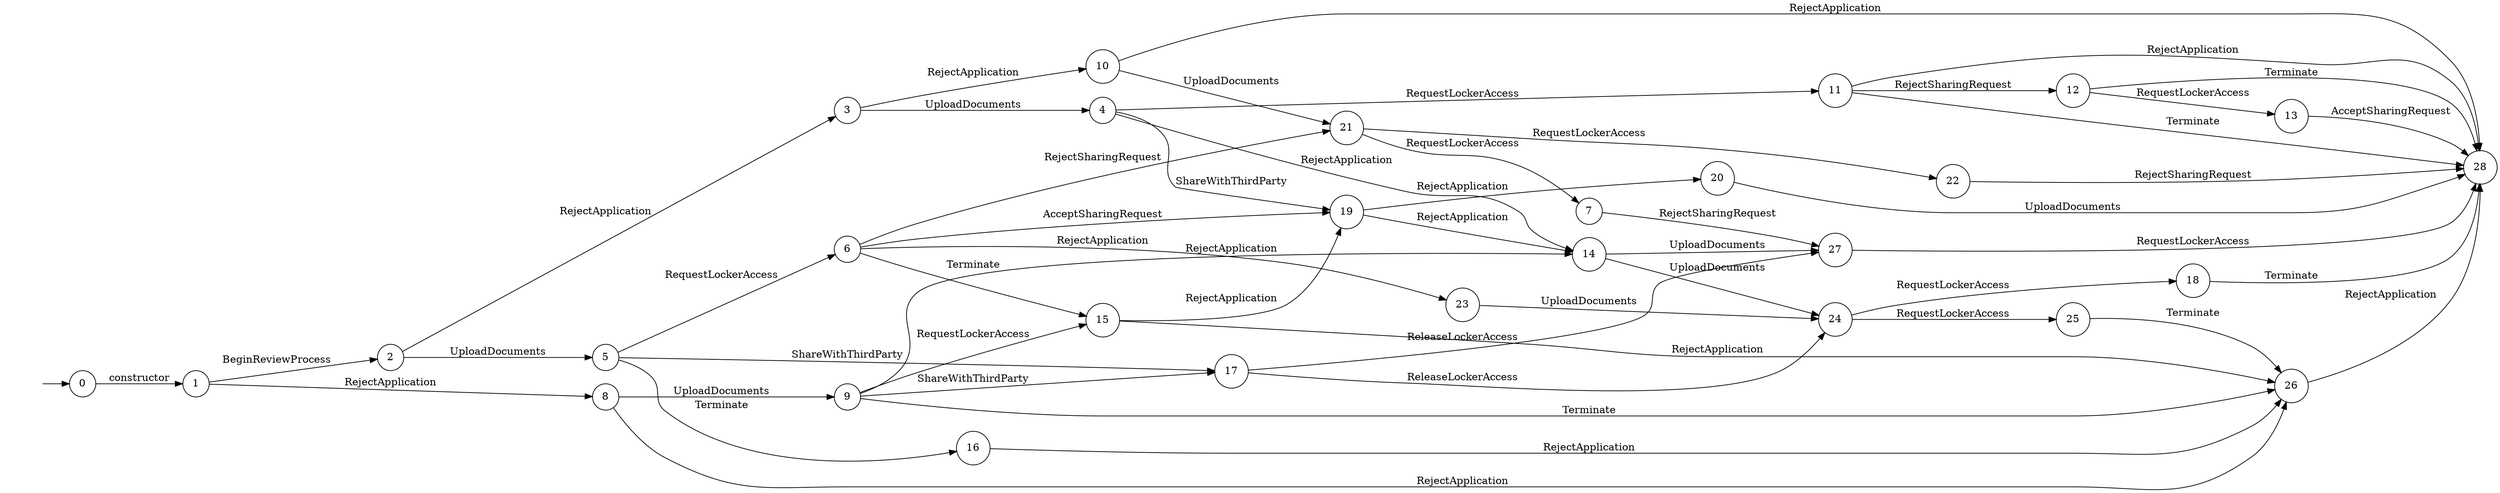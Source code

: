 digraph "Dapp-Automata-data/fuzzer/testnetdata-model-rq1-fix/DigitalLocker/Ktail-2" {
	graph [rankdir=LR]
	"" [label="" shape=plaintext]
	4 [label=4 shape=circle]
	10 [label=10 shape=circle]
	6 [label=6 shape=circle]
	15 [label=15 shape=circle]
	16 [label=16 shape=circle]
	18 [label=18 shape=circle]
	26 [label=26 shape=circle]
	23 [label=23 shape=circle]
	17 [label=17 shape=circle]
	9 [label=9 shape=circle]
	5 [label=5 shape=circle]
	7 [label=7 shape=circle]
	27 [label=27 shape=circle]
	3 [label=3 shape=circle]
	22 [label=22 shape=circle]
	8 [label=8 shape=circle]
	12 [label=12 shape=circle]
	0 [label=0 shape=circle]
	19 [label=19 shape=circle]
	1 [label=1 shape=circle]
	21 [label=21 shape=circle]
	14 [label=14 shape=circle]
	25 [label=25 shape=circle]
	24 [label=24 shape=circle]
	11 [label=11 shape=circle]
	2 [label=2 shape=circle]
	28 [label=28 shape=circle]
	20 [label=20 shape=circle]
	13 [label=13 shape=circle]
	"" -> 0 [label=""]
	0 -> 1 [label=constructor]
	1 -> 2 [label=BeginReviewProcess]
	1 -> 8 [label=RejectApplication]
	2 -> 3 [label=RejectApplication]
	2 -> 5 [label=UploadDocuments]
	3 -> 4 [label=UploadDocuments]
	3 -> 10 [label=RejectApplication]
	4 -> 11 [label=RequestLockerAccess]
	4 -> 14 [label=RejectApplication]
	4 -> 19 [label=ShareWithThirdParty]
	5 -> 6 [label=RequestLockerAccess]
	5 -> 16 [label=Terminate]
	5 -> 17 [label=ShareWithThirdParty]
	6 -> 23 [label=RejectApplication]
	6 -> 21 [label=RejectSharingRequest]
	6 -> 15 [label=Terminate]
	6 -> 19 [label=AcceptSharingRequest]
	8 -> 9 [label=UploadDocuments]
	8 -> 26 [label=RejectApplication]
	9 -> 15 [label=RequestLockerAccess]
	9 -> 17 [label=ShareWithThirdParty]
	9 -> 14 [label=RejectApplication]
	9 -> 26 [label=Terminate]
	10 -> 21 [label=UploadDocuments]
	10 -> 28 [label=RejectApplication]
	11 -> 12 [label=RejectSharingRequest]
	11 -> 28 [label=Terminate]
	11 -> 28 [label=RejectApplication]
	12 -> 13 [label=RequestLockerAccess]
	12 -> 28 [label=Terminate]
	14 -> 27 [label=UploadDocuments]
	14 -> 24 [label=UploadDocuments]
	17 -> 27 [label=ReleaseLockerAccess]
	17 -> 24 [label=ReleaseLockerAccess]
	15 -> 19 [label=RejectApplication]
	15 -> 26 [label=RejectApplication]
	19 -> 14 [label=RejectApplication]
	19 -> 20 [label=RejectApplication]
	21 -> 22 [label=RequestLockerAccess]
	21 -> 7 [label=RequestLockerAccess]
	23 -> 24 [label=UploadDocuments]
	24 -> 18 [label=RequestLockerAccess]
	24 -> 25 [label=RequestLockerAccess]
	25 -> 26 [label=Terminate]
	7 -> 27 [label=RejectSharingRequest]
	27 -> 28 [label=RequestLockerAccess]
	16 -> 26 [label=RejectApplication]
	26 -> 28 [label=RejectApplication]
	22 -> 28 [label=RejectSharingRequest]
	18 -> 28 [label=Terminate]
	20 -> 28 [label=UploadDocuments]
	13 -> 28 [label=AcceptSharingRequest]
}
